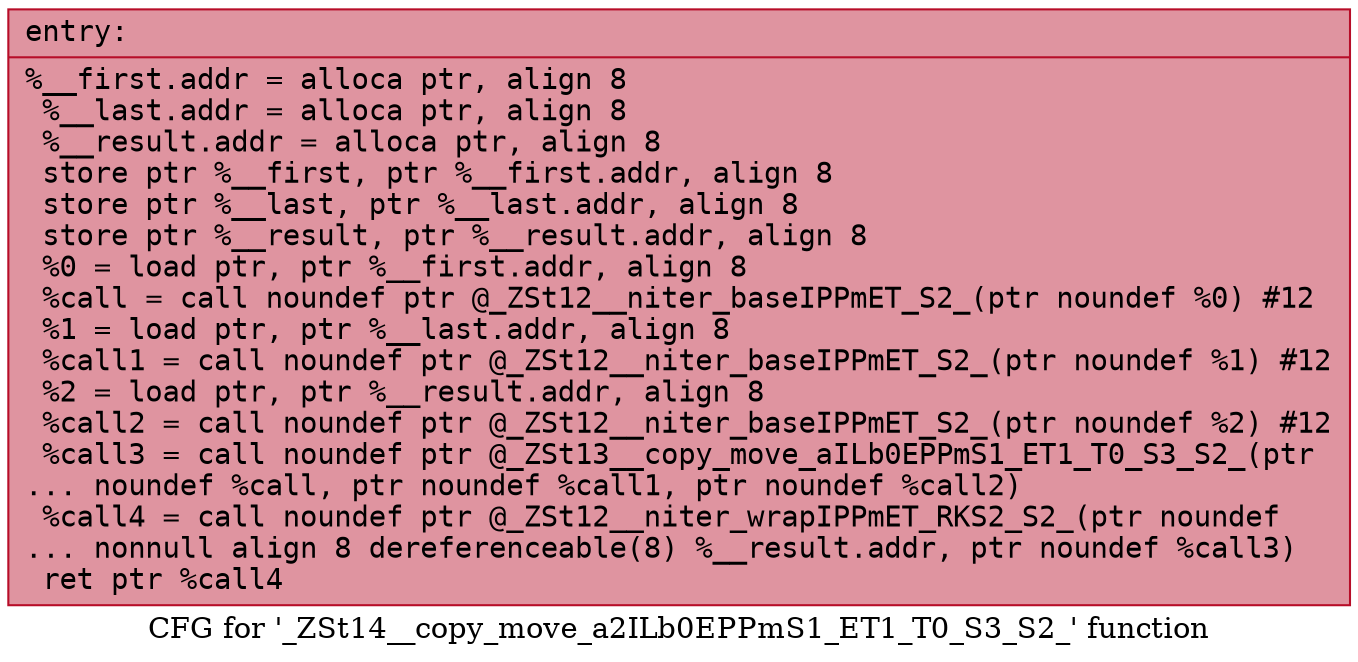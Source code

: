 digraph "CFG for '_ZSt14__copy_move_a2ILb0EPPmS1_ET1_T0_S3_S2_' function" {
	label="CFG for '_ZSt14__copy_move_a2ILb0EPPmS1_ET1_T0_S3_S2_' function";

	Node0x560dca00ebc0 [shape=record,color="#b70d28ff", style=filled, fillcolor="#b70d2870" fontname="Courier",label="{entry:\l|  %__first.addr = alloca ptr, align 8\l  %__last.addr = alloca ptr, align 8\l  %__result.addr = alloca ptr, align 8\l  store ptr %__first, ptr %__first.addr, align 8\l  store ptr %__last, ptr %__last.addr, align 8\l  store ptr %__result, ptr %__result.addr, align 8\l  %0 = load ptr, ptr %__first.addr, align 8\l  %call = call noundef ptr @_ZSt12__niter_baseIPPmET_S2_(ptr noundef %0) #12\l  %1 = load ptr, ptr %__last.addr, align 8\l  %call1 = call noundef ptr @_ZSt12__niter_baseIPPmET_S2_(ptr noundef %1) #12\l  %2 = load ptr, ptr %__result.addr, align 8\l  %call2 = call noundef ptr @_ZSt12__niter_baseIPPmET_S2_(ptr noundef %2) #12\l  %call3 = call noundef ptr @_ZSt13__copy_move_aILb0EPPmS1_ET1_T0_S3_S2_(ptr\l... noundef %call, ptr noundef %call1, ptr noundef %call2)\l  %call4 = call noundef ptr @_ZSt12__niter_wrapIPPmET_RKS2_S2_(ptr noundef\l... nonnull align 8 dereferenceable(8) %__result.addr, ptr noundef %call3)\l  ret ptr %call4\l}"];
}
